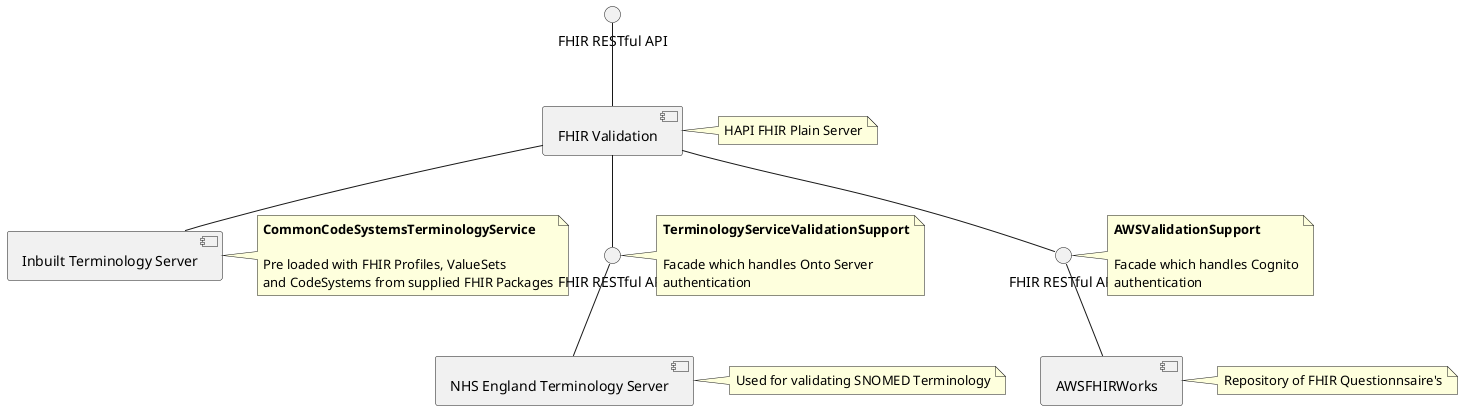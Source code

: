 @startuml


interface "FHIR RESTful API" as api

component "FHIR Validation" as validator
note right
HAPI FHIR Plain Server
end note

component "NHS England Terminology Server" as onto
note right
Used for validating SNOMED Terminology
end note

component "Inbuilt Terminology Server" as internal
note right
**CommonCodeSystemsTerminologyService**

Pre loaded with FHIR Profiles, ValueSets
and CodeSystems from supplied FHIR Packages
end note

interface "FHIR RESTful API" as Facade
note right
**TerminologyServiceValidationSupport**

Facade which handles Onto Server
authentication
end note

interface "FHIR RESTful API" as AWSFacade
note right
**AWSValidationSupport**

Facade which handles Cognito
authentication
end note

component AWSFHIRWorks
note right
Repository of FHIR Questionnsaire's
end note


api -- validator
validator -- Facade
validator -- internal
validator -- AWSFacade
Facade -- onto
AWSFacade -- AWSFHIRWorks

@enduml
